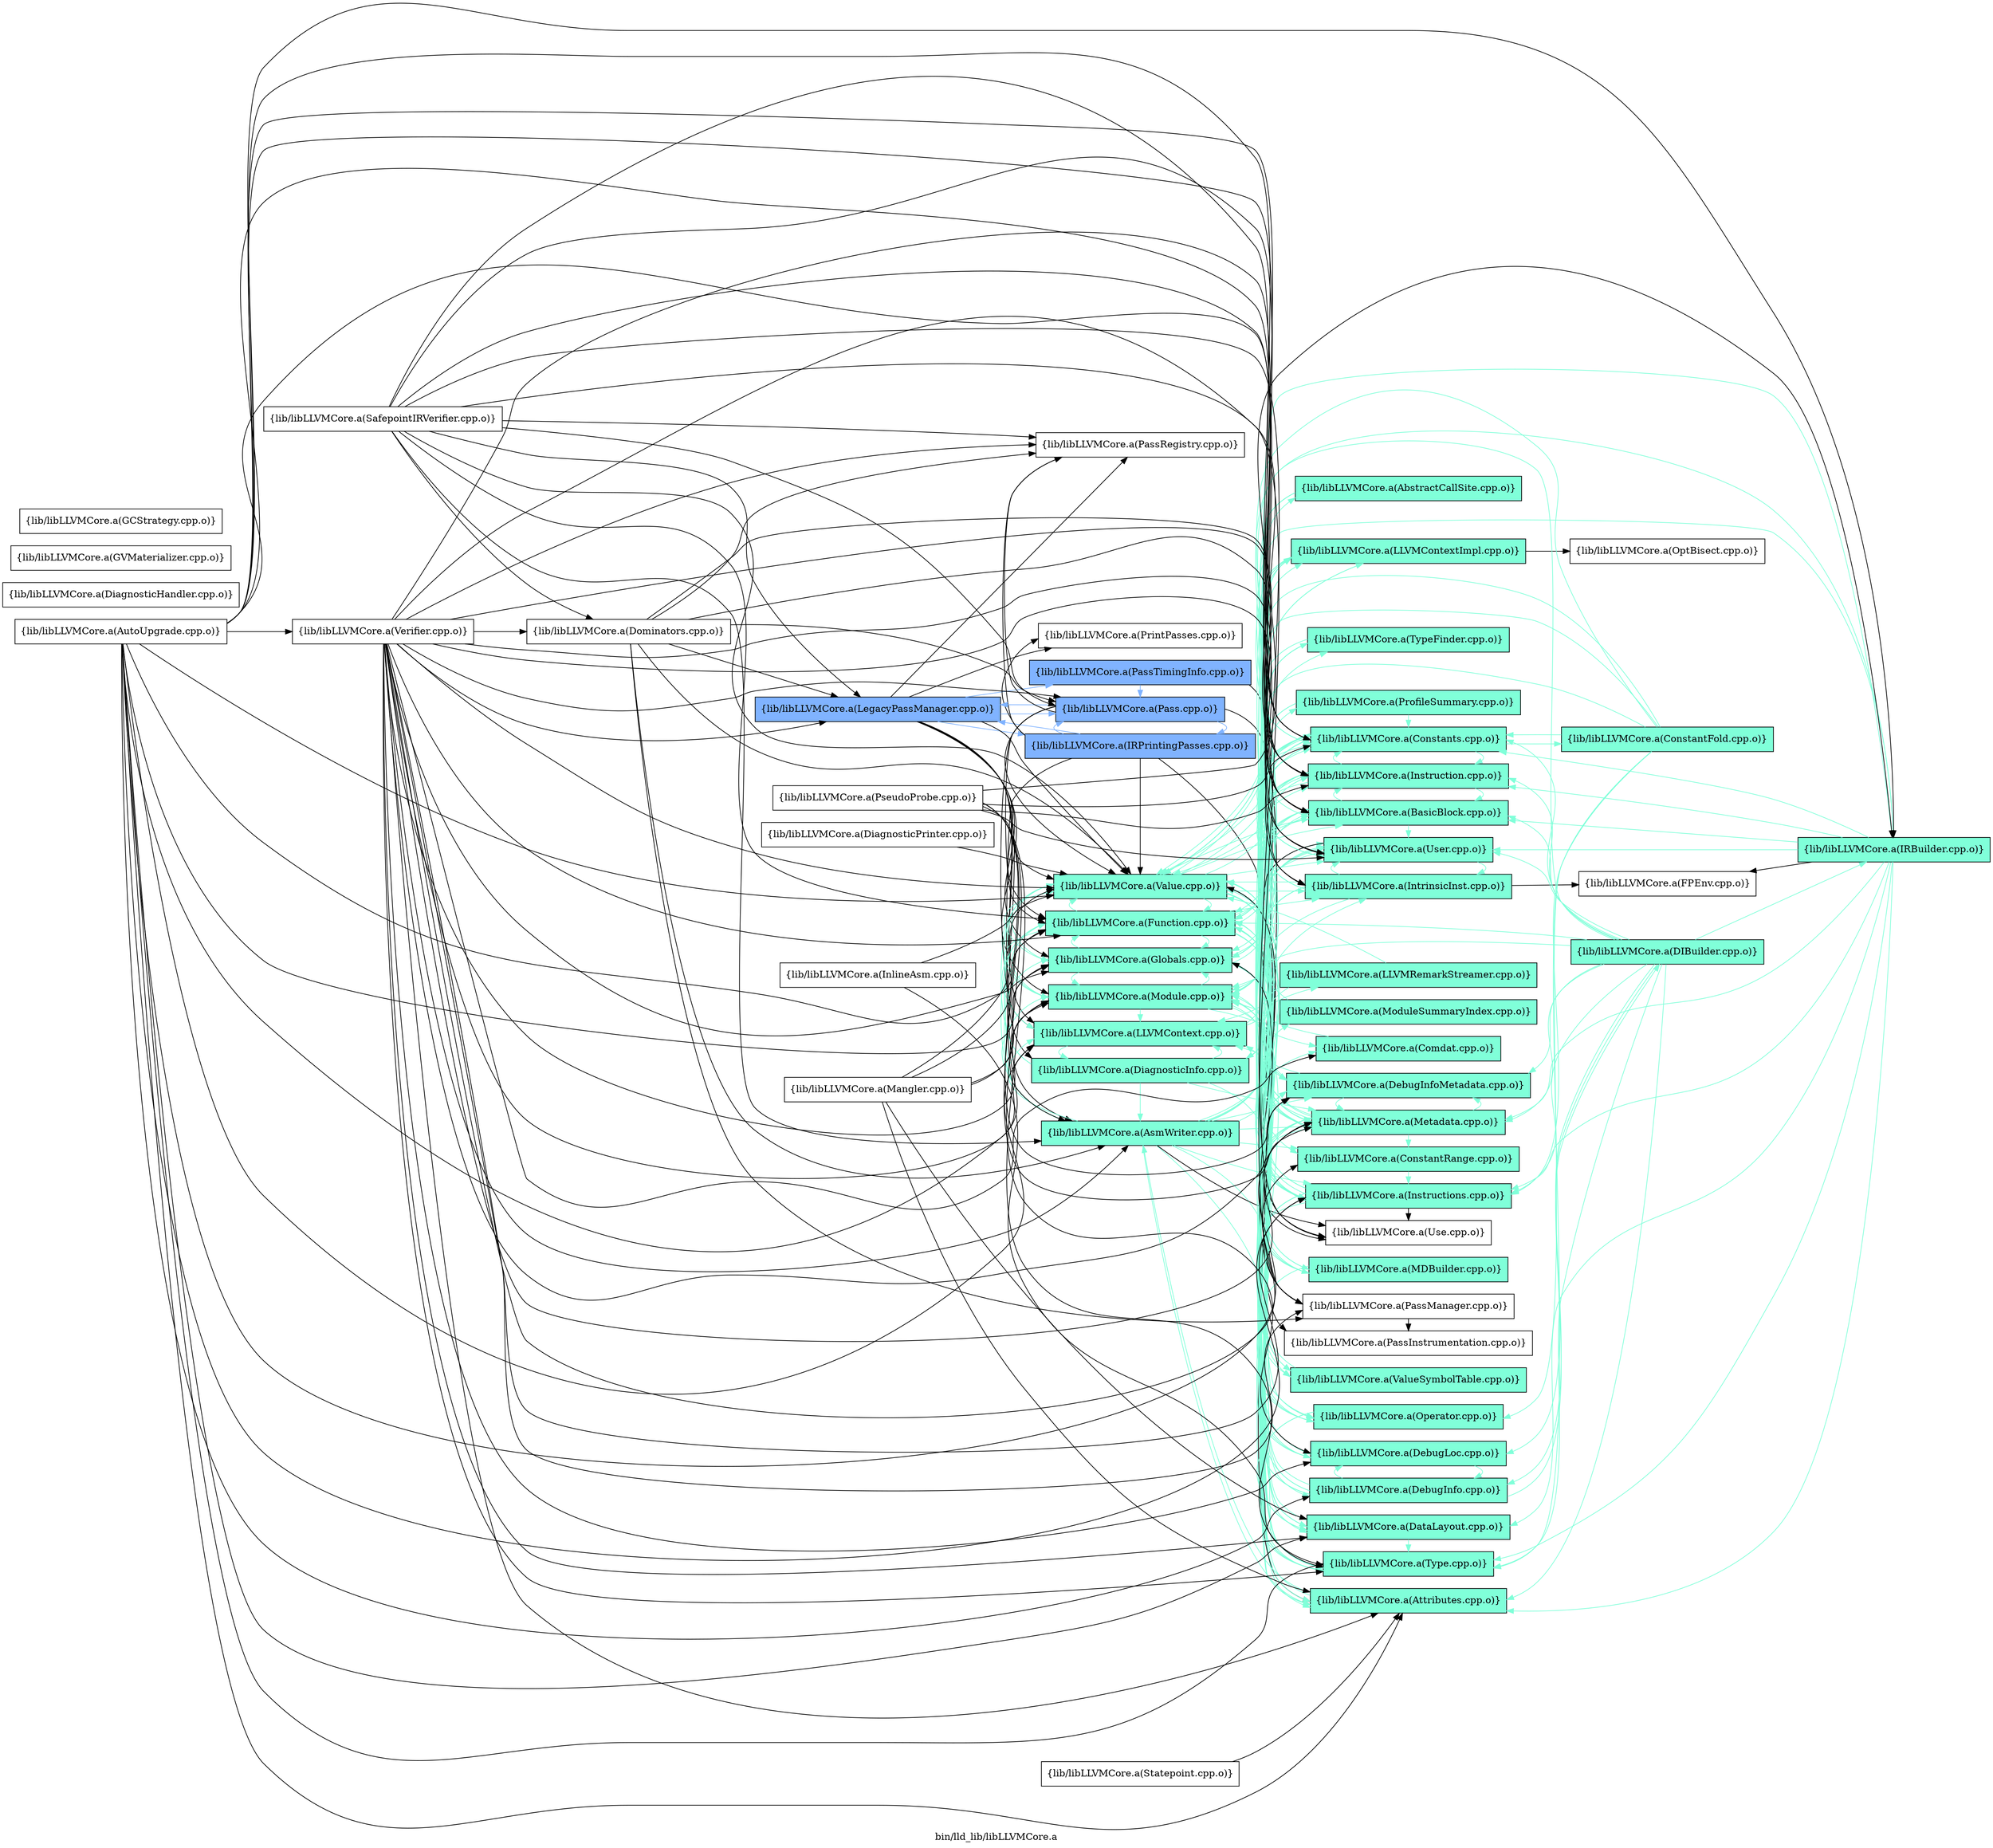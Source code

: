 digraph "bin/lld_lib/libLLVMCore.a" {
	label="bin/lld_lib/libLLVMCore.a";
	rankdir=LR;
	{ rank=same; Node0x55fd7b80a918;  }
	{ rank=same; Node0x55fd7b815278; Node0x55fd7b7fa158; Node0x55fd7b7fd038; Node0x55fd7b7fbdc8; Node0x55fd7b7faab8; Node0x55fd7b7f7a98; Node0x55fd7b80fbe8; Node0x55fd7b819a58; Node0x55fd7b8186a8; Node0x55fd7b816588; Node0x55fd7b819d28; Node0x55fd7b813ec8;  }
	{ rank=same; Node0x55fd7b814fa8; Node0x55fd7b803c08; Node0x55fd7b803b18; Node0x55fd7b8027b8; Node0x55fd7b801fe8; Node0x55fd7b801818; Node0x55fd7b7f84e8; Node0x55fd7b7f9348; Node0x55fd7b7f6d28; Node0x55fd7b812208; Node0x55fd7b810958; Node0x55fd7b810c28; Node0x55fd7b812118; Node0x55fd7b812438; Node0x55fd7b80fdc8; Node0x55fd7b810d68; Node0x55fd7b8146e8; Node0x55fd7b8171b8; Node0x55fd7b801228; Node0x55fd7b8085c8; Node0x55fd7b813bf8; Node0x55fd7b817758; Node0x55fd7b7f81c8; Node0x55fd7b80a198; Node0x55fd7b818298; Node0x55fd7b817a28; Node0x55fd7b801f98;  }
	{ rank=same; Node0x55fd7b8060e8; Node0x55fd7b800558; Node0x55fd7b8188d8; Node0x55fd7b802e48;  }

	Node0x55fd7b80a918 [shape=record,shape=box,group=2,style=filled,fillcolor="0.600000 0.5 1",label="{lib/libLLVMCore.a(LegacyPassManager.cpp.o)}"];
	Node0x55fd7b80a918 -> Node0x55fd7b815278;
	Node0x55fd7b80a918 -> Node0x55fd7b7fa158;
	Node0x55fd7b80a918 -> Node0x55fd7b7fd038;
	Node0x55fd7b80a918 -> Node0x55fd7b7fbdc8;
	Node0x55fd7b80a918 -> Node0x55fd7b7faab8[color="0.600000 0.5 1"];
	Node0x55fd7b80a918 -> Node0x55fd7b7f7a98;
	Node0x55fd7b80a918 -> Node0x55fd7b80fbe8;
	Node0x55fd7b80a918 -> Node0x55fd7b819a58[color="0.600000 0.5 1"];
	Node0x55fd7b80a918 -> Node0x55fd7b8186a8;
	Node0x55fd7b80a918 -> Node0x55fd7b816588[color="0.600000 0.5 1"];
	Node0x55fd7b80a918 -> Node0x55fd7b819d28;
	Node0x55fd7b80a918 -> Node0x55fd7b813ec8;
	Node0x55fd7b80fbe8 [shape=record,shape=box,group=1,style=filled,fillcolor="0.450000 0.5 1",label="{lib/libLLVMCore.a(Module.cpp.o)}"];
	Node0x55fd7b80fbe8 -> Node0x55fd7b803b18[color="0.450000 0.5 1"];
	Node0x55fd7b80fbe8 -> Node0x55fd7b801fe8[color="0.450000 0.5 1"];
	Node0x55fd7b80fbe8 -> Node0x55fd7b801228[color="0.450000 0.5 1"];
	Node0x55fd7b80fbe8 -> Node0x55fd7b7fd038[color="0.450000 0.5 1"];
	Node0x55fd7b80fbe8 -> Node0x55fd7b7fbdc8[color="0.450000 0.5 1"];
	Node0x55fd7b80fbe8 -> Node0x55fd7b7f7a98[color="0.450000 0.5 1"];
	Node0x55fd7b80fbe8 -> Node0x55fd7b812208[color="0.450000 0.5 1"];
	Node0x55fd7b80fbe8 -> Node0x55fd7b818298[color="0.450000 0.5 1"];
	Node0x55fd7b80fbe8 -> Node0x55fd7b812118[color="0.450000 0.5 1"];
	Node0x55fd7b80fbe8 -> Node0x55fd7b812438[color="0.450000 0.5 1"];
	Node0x55fd7b80fbe8 -> Node0x55fd7b810d68[color="0.450000 0.5 1"];
	Node0x55fd7b80fbe8 -> Node0x55fd7b813ec8[color="0.450000 0.5 1"];
	Node0x55fd7b80fbe8 -> Node0x55fd7b813bf8[color="0.450000 0.5 1"];
	Node0x55fd7b819a58 [shape=record,shape=box,group=2,style=filled,fillcolor="0.600000 0.5 1",label="{lib/libLLVMCore.a(Pass.cpp.o)}"];
	Node0x55fd7b819a58 -> Node0x55fd7b814fa8;
	Node0x55fd7b819a58 -> Node0x55fd7b7fd038;
	Node0x55fd7b819a58 -> Node0x55fd7b7faab8[color="0.600000 0.5 1"];
	Node0x55fd7b819a58 -> Node0x55fd7b7f7a98;
	Node0x55fd7b819a58 -> Node0x55fd7b80a918[color="0.600000 0.5 1"];
	Node0x55fd7b819a58 -> Node0x55fd7b8186a8;
	Node0x55fd7b819a58 -> Node0x55fd7b813ec8;
	Node0x55fd7b813ec8 [shape=record,shape=box,group=1,style=filled,fillcolor="0.450000 0.5 1",label="{lib/libLLVMCore.a(Value.cpp.o)}"];
	Node0x55fd7b813ec8 -> Node0x55fd7b814fa8[color="0.450000 0.5 1"];
	Node0x55fd7b813ec8 -> Node0x55fd7b803c08[color="0.450000 0.5 1"];
	Node0x55fd7b813ec8 -> Node0x55fd7b801fe8[color="0.450000 0.5 1"];
	Node0x55fd7b813ec8 -> Node0x55fd7b801228[color="0.450000 0.5 1"];
	Node0x55fd7b813ec8 -> Node0x55fd7b801f98[color="0.450000 0.5 1"];
	Node0x55fd7b813ec8 -> Node0x55fd7b7fd038[color="0.450000 0.5 1"];
	Node0x55fd7b813ec8 -> Node0x55fd7b7fbdc8[color="0.450000 0.5 1"];
	Node0x55fd7b813ec8 -> Node0x55fd7b7f84e8[color="0.450000 0.5 1"];
	Node0x55fd7b813ec8 -> Node0x55fd7b7f9348[color="0.450000 0.5 1"];
	Node0x55fd7b813ec8 -> Node0x55fd7b7f6d28[color="0.450000 0.5 1"];
	Node0x55fd7b813ec8 -> Node0x55fd7b7f7a98[color="0.450000 0.5 1"];
	Node0x55fd7b813ec8 -> Node0x55fd7b7f81c8[color="0.450000 0.5 1"];
	Node0x55fd7b813ec8 -> Node0x55fd7b812208[color="0.450000 0.5 1"];
	Node0x55fd7b813ec8 -> Node0x55fd7b810c28[color="0.450000 0.5 1"];
	Node0x55fd7b813ec8 -> Node0x55fd7b812118[color="0.450000 0.5 1"];
	Node0x55fd7b813ec8 -> Node0x55fd7b80fdc8;
	Node0x55fd7b813ec8 -> Node0x55fd7b810d68[color="0.450000 0.5 1"];
	Node0x55fd7b813ec8 -> Node0x55fd7b813bf8[color="0.450000 0.5 1"];
	Node0x55fd7b814fa8 [shape=record,shape=box,group=1,style=filled,fillcolor="0.450000 0.5 1",label="{lib/libLLVMCore.a(Attributes.cpp.o)}"];
	Node0x55fd7b814fa8 -> Node0x55fd7b815278[color="0.450000 0.5 1"];
	Node0x55fd7b814fa8 -> Node0x55fd7b7fd038[color="0.450000 0.5 1"];
	Node0x55fd7b801fe8 [shape=record,shape=box,group=1,style=filled,fillcolor="0.450000 0.5 1",label="{lib/libLLVMCore.a(Constants.cpp.o)}"];
	Node0x55fd7b801fe8 -> Node0x55fd7b8060e8[color="0.450000 0.5 1"];
	Node0x55fd7b801fe8 -> Node0x55fd7b7fd038[color="0.450000 0.5 1"];
	Node0x55fd7b801fe8 -> Node0x55fd7b7fbdc8[color="0.450000 0.5 1"];
	Node0x55fd7b801fe8 -> Node0x55fd7b7f84e8[color="0.450000 0.5 1"];
	Node0x55fd7b801fe8 -> Node0x55fd7b7f9348[color="0.450000 0.5 1"];
	Node0x55fd7b801fe8 -> Node0x55fd7b810c28[color="0.450000 0.5 1"];
	Node0x55fd7b801fe8 -> Node0x55fd7b812118[color="0.450000 0.5 1"];
	Node0x55fd7b801fe8 -> Node0x55fd7b810d68[color="0.450000 0.5 1"];
	Node0x55fd7b801fe8 -> Node0x55fd7b813ec8[color="0.450000 0.5 1"];
	Node0x55fd7b811df8 [shape=record,shape=box,group=0,label="{lib/libLLVMCore.a(Mangler.cpp.o)}"];
	Node0x55fd7b811df8 -> Node0x55fd7b814fa8;
	Node0x55fd7b811df8 -> Node0x55fd7b801228;
	Node0x55fd7b811df8 -> Node0x55fd7b7fd038;
	Node0x55fd7b811df8 -> Node0x55fd7b7fbdc8;
	Node0x55fd7b811df8 -> Node0x55fd7b80fbe8;
	Node0x55fd7b811df8 -> Node0x55fd7b813ec8;
	Node0x55fd7b812208 [shape=record,shape=box,group=1,style=filled,fillcolor="0.450000 0.5 1",label="{lib/libLLVMCore.a(Metadata.cpp.o)}"];
	Node0x55fd7b812208 -> Node0x55fd7b8027b8[color="0.450000 0.5 1"];
	Node0x55fd7b812208 -> Node0x55fd7b801fe8[color="0.450000 0.5 1"];
	Node0x55fd7b812208 -> Node0x55fd7b801818[color="0.450000 0.5 1"];
	Node0x55fd7b812208 -> Node0x55fd7b8146e8[color="0.450000 0.5 1"];
	Node0x55fd7b812208 -> Node0x55fd7b7f7a98[color="0.450000 0.5 1"];
	Node0x55fd7b812208 -> Node0x55fd7b7f81c8[color="0.450000 0.5 1"];
	Node0x55fd7b812208 -> Node0x55fd7b8085c8[color="0.450000 0.5 1"];
	Node0x55fd7b812208 -> Node0x55fd7b80fbe8[color="0.450000 0.5 1"];
	Node0x55fd7b812208 -> Node0x55fd7b812118[color="0.450000 0.5 1"];
	Node0x55fd7b812208 -> Node0x55fd7b813ec8[color="0.450000 0.5 1"];
	Node0x55fd7b801228 [shape=record,shape=box,group=1,style=filled,fillcolor="0.450000 0.5 1",label="{lib/libLLVMCore.a(DataLayout.cpp.o)}"];
	Node0x55fd7b801228 -> Node0x55fd7b7fbdc8[color="0.450000 0.5 1"];
	Node0x55fd7b801228 -> Node0x55fd7b80fbe8[color="0.450000 0.5 1"];
	Node0x55fd7b801228 -> Node0x55fd7b812118[color="0.450000 0.5 1"];
	Node0x55fd7b7fa158 [shape=record,shape=box,group=1,style=filled,fillcolor="0.450000 0.5 1",label="{lib/libLLVMCore.a(DiagnosticInfo.cpp.o)}"];
	Node0x55fd7b7fa158 -> Node0x55fd7b815278[color="0.450000 0.5 1"];
	Node0x55fd7b7fa158 -> Node0x55fd7b8146e8[color="0.450000 0.5 1"];
	Node0x55fd7b7fa158 -> Node0x55fd7b7fd038[color="0.450000 0.5 1"];
	Node0x55fd7b7fa158 -> Node0x55fd7b7f84e8[color="0.450000 0.5 1"];
	Node0x55fd7b7fa158 -> Node0x55fd7b7f7a98[color="0.450000 0.5 1"];
	Node0x55fd7b7fa158 -> Node0x55fd7b812208[color="0.450000 0.5 1"];
	Node0x55fd7b7fa158 -> Node0x55fd7b813ec8[color="0.450000 0.5 1"];
	Node0x55fd7b7fd038 [shape=record,shape=box,group=1,style=filled,fillcolor="0.450000 0.5 1",label="{lib/libLLVMCore.a(Function.cpp.o)}"];
	Node0x55fd7b7fd038 -> Node0x55fd7b8171b8[color="0.450000 0.5 1"];
	Node0x55fd7b7fd038 -> Node0x55fd7b814fa8[color="0.450000 0.5 1"];
	Node0x55fd7b7fd038 -> Node0x55fd7b803c08[color="0.450000 0.5 1"];
	Node0x55fd7b7fd038 -> Node0x55fd7b801fe8[color="0.450000 0.5 1"];
	Node0x55fd7b7fd038 -> Node0x55fd7b801228[color="0.450000 0.5 1"];
	Node0x55fd7b7fd038 -> Node0x55fd7b7fbdc8[color="0.450000 0.5 1"];
	Node0x55fd7b7fd038 -> Node0x55fd7b7f9348[color="0.450000 0.5 1"];
	Node0x55fd7b7fd038 -> Node0x55fd7b7f6d28[color="0.450000 0.5 1"];
	Node0x55fd7b7fd038 -> Node0x55fd7b7f7a98[color="0.450000 0.5 1"];
	Node0x55fd7b7fd038 -> Node0x55fd7b8085c8[color="0.450000 0.5 1"];
	Node0x55fd7b7fd038 -> Node0x55fd7b812208[color="0.450000 0.5 1"];
	Node0x55fd7b7fd038 -> Node0x55fd7b80fbe8[color="0.450000 0.5 1"];
	Node0x55fd7b7fd038 -> Node0x55fd7b812118[color="0.450000 0.5 1"];
	Node0x55fd7b7fd038 -> Node0x55fd7b810d68[color="0.450000 0.5 1"];
	Node0x55fd7b7fd038 -> Node0x55fd7b813ec8[color="0.450000 0.5 1"];
	Node0x55fd7b7fd038 -> Node0x55fd7b813bf8[color="0.450000 0.5 1"];
	Node0x55fd7b7fbdc8 [shape=record,shape=box,group=1,style=filled,fillcolor="0.450000 0.5 1",label="{lib/libLLVMCore.a(Globals.cpp.o)}"];
	Node0x55fd7b7fbdc8 -> Node0x55fd7b8027b8[color="0.450000 0.5 1"];
	Node0x55fd7b7fbdc8 -> Node0x55fd7b801fe8[color="0.450000 0.5 1"];
	Node0x55fd7b7fbdc8 -> Node0x55fd7b7fd038[color="0.450000 0.5 1"];
	Node0x55fd7b7fbdc8 -> Node0x55fd7b812208[color="0.450000 0.5 1"];
	Node0x55fd7b7fbdc8 -> Node0x55fd7b80fbe8[color="0.450000 0.5 1"];
	Node0x55fd7b7fbdc8 -> Node0x55fd7b812118[color="0.450000 0.5 1"];
	Node0x55fd7b7fbdc8 -> Node0x55fd7b810d68[color="0.450000 0.5 1"];
	Node0x55fd7b7fbdc8 -> Node0x55fd7b813ec8[color="0.450000 0.5 1"];
	Node0x55fd7b800468 [shape=record,shape=box,group=1,style=filled,fillcolor="0.450000 0.5 1",label="{lib/libLLVMCore.a(IRBuilder.cpp.o)}"];
	Node0x55fd7b800468 -> Node0x55fd7b814fa8[color="0.450000 0.5 1"];
	Node0x55fd7b800468 -> Node0x55fd7b803c08[color="0.450000 0.5 1"];
	Node0x55fd7b800468 -> Node0x55fd7b801fe8[color="0.450000 0.5 1"];
	Node0x55fd7b800468 -> Node0x55fd7b801228[color="0.450000 0.5 1"];
	Node0x55fd7b800468 -> Node0x55fd7b7fd038[color="0.450000 0.5 1"];
	Node0x55fd7b800468 -> Node0x55fd7b7fbdc8[color="0.450000 0.5 1"];
	Node0x55fd7b800468 -> Node0x55fd7b800558;
	Node0x55fd7b800468 -> Node0x55fd7b7f84e8[color="0.450000 0.5 1"];
	Node0x55fd7b800468 -> Node0x55fd7b7f9348[color="0.450000 0.5 1"];
	Node0x55fd7b800468 -> Node0x55fd7b812208[color="0.450000 0.5 1"];
	Node0x55fd7b800468 -> Node0x55fd7b812118[color="0.450000 0.5 1"];
	Node0x55fd7b800468 -> Node0x55fd7b810d68[color="0.450000 0.5 1"];
	Node0x55fd7b800468 -> Node0x55fd7b813ec8[color="0.450000 0.5 1"];
	Node0x55fd7b7f82b8 [shape=record,shape=box,group=0,label="{lib/libLLVMCore.a(InlineAsm.cpp.o)}"];
	Node0x55fd7b7f82b8 -> Node0x55fd7b812118;
	Node0x55fd7b7f82b8 -> Node0x55fd7b813ec8;
	Node0x55fd7b7f84e8 [shape=record,shape=box,group=1,style=filled,fillcolor="0.450000 0.5 1",label="{lib/libLLVMCore.a(Instruction.cpp.o)}"];
	Node0x55fd7b7f84e8 -> Node0x55fd7b814fa8[color="0.450000 0.5 1"];
	Node0x55fd7b7f84e8 -> Node0x55fd7b803c08[color="0.450000 0.5 1"];
	Node0x55fd7b7f84e8 -> Node0x55fd7b801fe8[color="0.450000 0.5 1"];
	Node0x55fd7b7f84e8 -> Node0x55fd7b7f9348[color="0.450000 0.5 1"];
	Node0x55fd7b7f84e8 -> Node0x55fd7b812208[color="0.450000 0.5 1"];
	Node0x55fd7b7f84e8 -> Node0x55fd7b810d68[color="0.450000 0.5 1"];
	Node0x55fd7b7f84e8 -> Node0x55fd7b813ec8[color="0.450000 0.5 1"];
	Node0x55fd7b7f9348 [shape=record,shape=box,group=1,style=filled,fillcolor="0.450000 0.5 1",label="{lib/libLLVMCore.a(Instructions.cpp.o)}"];
	Node0x55fd7b7f9348 -> Node0x55fd7b814fa8[color="0.450000 0.5 1"];
	Node0x55fd7b7f9348 -> Node0x55fd7b803c08[color="0.450000 0.5 1"];
	Node0x55fd7b7f9348 -> Node0x55fd7b801fe8[color="0.450000 0.5 1"];
	Node0x55fd7b7f9348 -> Node0x55fd7b801228[color="0.450000 0.5 1"];
	Node0x55fd7b7f9348 -> Node0x55fd7b7fd038[color="0.450000 0.5 1"];
	Node0x55fd7b7f9348 -> Node0x55fd7b7f84e8[color="0.450000 0.5 1"];
	Node0x55fd7b7f9348 -> Node0x55fd7b7f81c8[color="0.450000 0.5 1"];
	Node0x55fd7b7f9348 -> Node0x55fd7b8085c8[color="0.450000 0.5 1"];
	Node0x55fd7b7f9348 -> Node0x55fd7b812208[color="0.450000 0.5 1"];
	Node0x55fd7b7f9348 -> Node0x55fd7b80fbe8[color="0.450000 0.5 1"];
	Node0x55fd7b7f9348 -> Node0x55fd7b810c28[color="0.450000 0.5 1"];
	Node0x55fd7b7f9348 -> Node0x55fd7b812118[color="0.450000 0.5 1"];
	Node0x55fd7b7f9348 -> Node0x55fd7b80fdc8;
	Node0x55fd7b7f9348 -> Node0x55fd7b810d68[color="0.450000 0.5 1"];
	Node0x55fd7b7f9348 -> Node0x55fd7b813ec8[color="0.450000 0.5 1"];
	Node0x55fd7b7f7a98 [shape=record,shape=box,group=1,style=filled,fillcolor="0.450000 0.5 1",label="{lib/libLLVMCore.a(LLVMContext.cpp.o)}"];
	Node0x55fd7b7f7a98 -> Node0x55fd7b7fa158[color="0.450000 0.5 1"];
	Node0x55fd7b7f7a98 -> Node0x55fd7b7f81c8[color="0.450000 0.5 1"];
	Node0x55fd7b7f7a98 -> Node0x55fd7b80a198[color="0.450000 0.5 1"];
	Node0x55fd7b812118 [shape=record,shape=box,group=1,style=filled,fillcolor="0.450000 0.5 1",label="{lib/libLLVMCore.a(Type.cpp.o)}"];
	Node0x55fd7b812118 -> Node0x55fd7b801fe8[color="0.450000 0.5 1"];
	Node0x55fd7b810d68 [shape=record,shape=box,group=1,style=filled,fillcolor="0.450000 0.5 1",label="{lib/libLLVMCore.a(User.cpp.o)}"];
	Node0x55fd7b810d68 -> Node0x55fd7b7f6d28[color="0.450000 0.5 1"];
	Node0x55fd7b810d68 -> Node0x55fd7b80fdc8;
	Node0x55fd7b803c08 [shape=record,shape=box,group=1,style=filled,fillcolor="0.450000 0.5 1",label="{lib/libLLVMCore.a(BasicBlock.cpp.o)}"];
	Node0x55fd7b803c08 -> Node0x55fd7b801fe8[color="0.450000 0.5 1"];
	Node0x55fd7b803c08 -> Node0x55fd7b7f84e8[color="0.450000 0.5 1"];
	Node0x55fd7b803c08 -> Node0x55fd7b7f9348[color="0.450000 0.5 1"];
	Node0x55fd7b803c08 -> Node0x55fd7b812208[color="0.450000 0.5 1"];
	Node0x55fd7b803c08 -> Node0x55fd7b812118[color="0.450000 0.5 1"];
	Node0x55fd7b803c08 -> Node0x55fd7b810d68[color="0.450000 0.5 1"];
	Node0x55fd7b803c08 -> Node0x55fd7b813ec8[color="0.450000 0.5 1"];
	Node0x55fd7b803c08 -> Node0x55fd7b813bf8[color="0.450000 0.5 1"];
	Node0x55fd7b7f6d28 [shape=record,shape=box,group=1,style=filled,fillcolor="0.450000 0.5 1",label="{lib/libLLVMCore.a(IntrinsicInst.cpp.o)}"];
	Node0x55fd7b7f6d28 -> Node0x55fd7b803c08[color="0.450000 0.5 1"];
	Node0x55fd7b7f6d28 -> Node0x55fd7b801fe8[color="0.450000 0.5 1"];
	Node0x55fd7b7f6d28 -> Node0x55fd7b801228[color="0.450000 0.5 1"];
	Node0x55fd7b7f6d28 -> Node0x55fd7b801818[color="0.450000 0.5 1"];
	Node0x55fd7b7f6d28 -> Node0x55fd7b800558;
	Node0x55fd7b7f6d28 -> Node0x55fd7b7f84e8[color="0.450000 0.5 1"];
	Node0x55fd7b7f6d28 -> Node0x55fd7b7f9348[color="0.450000 0.5 1"];
	Node0x55fd7b7f6d28 -> Node0x55fd7b812208[color="0.450000 0.5 1"];
	Node0x55fd7b7f6d28 -> Node0x55fd7b80fbe8[color="0.450000 0.5 1"];
	Node0x55fd7b7f6d28 -> Node0x55fd7b812118[color="0.450000 0.5 1"];
	Node0x55fd7b7f6d28 -> Node0x55fd7b810d68[color="0.450000 0.5 1"];
	Node0x55fd7b7f6d28 -> Node0x55fd7b813ec8[color="0.450000 0.5 1"];
	Node0x55fd7b810c28 [shape=record,shape=box,group=1,style=filled,fillcolor="0.450000 0.5 1",label="{lib/libLLVMCore.a(Operator.cpp.o)}"];
	Node0x55fd7b810c28 -> Node0x55fd7b801fe8[color="0.450000 0.5 1"];
	Node0x55fd7b810c28 -> Node0x55fd7b801228[color="0.450000 0.5 1"];
	Node0x55fd7b810c28 -> Node0x55fd7b812118[color="0.450000 0.5 1"];
	Node0x55fd7b801818 [shape=record,shape=box,group=1,style=filled,fillcolor="0.450000 0.5 1",label="{lib/libLLVMCore.a(DebugInfoMetadata.cpp.o)}"];
	Node0x55fd7b801818 -> Node0x55fd7b801fe8[color="0.450000 0.5 1"];
	Node0x55fd7b801818 -> Node0x55fd7b7f7a98[color="0.450000 0.5 1"];
	Node0x55fd7b801818 -> Node0x55fd7b7f81c8[color="0.450000 0.5 1"];
	Node0x55fd7b801818 -> Node0x55fd7b812208[color="0.450000 0.5 1"];
	Node0x55fd7b801818 -> Node0x55fd7b812118[color="0.450000 0.5 1"];
	Node0x55fd7b8027b8 [shape=record,shape=box,group=1,style=filled,fillcolor="0.450000 0.5 1",label="{lib/libLLVMCore.a(ConstantRange.cpp.o)}"];
	Node0x55fd7b8027b8 -> Node0x55fd7b7f9348[color="0.450000 0.5 1"];
	Node0x55fd7b8186a8 [shape=record,shape=box,group=0,label="{lib/libLLVMCore.a(PassRegistry.cpp.o)}"];
	Node0x55fd7b8146e8 [shape=record,shape=box,group=1,style=filled,fillcolor="0.450000 0.5 1",label="{lib/libLLVMCore.a(DebugLoc.cpp.o)}"];
	Node0x55fd7b8146e8 -> Node0x55fd7b801f98[color="0.450000 0.5 1"];
	Node0x55fd7b8146e8 -> Node0x55fd7b801818[color="0.450000 0.5 1"];
	Node0x55fd7b8146e8 -> Node0x55fd7b812208[color="0.450000 0.5 1"];
	Node0x55fd7b7fd768 [shape=record,shape=box,group=0,label="{lib/libLLVMCore.a(Dominators.cpp.o)}"];
	Node0x55fd7b7fd768 -> Node0x55fd7b815278;
	Node0x55fd7b7fd768 -> Node0x55fd7b803c08;
	Node0x55fd7b7fd768 -> Node0x55fd7b7f84e8;
	Node0x55fd7b7fd768 -> Node0x55fd7b80a918;
	Node0x55fd7b7fd768 -> Node0x55fd7b819a58;
	Node0x55fd7b7fd768 -> Node0x55fd7b817758;
	Node0x55fd7b7fd768 -> Node0x55fd7b8186a8;
	Node0x55fd7b7fd768 -> Node0x55fd7b813ec8;
	Node0x55fd7b80fdc8 [shape=record,shape=box,group=0,label="{lib/libLLVMCore.a(Use.cpp.o)}"];
	Node0x55fd7b815278 [shape=record,shape=box,group=1,style=filled,fillcolor="0.450000 0.5 1",label="{lib/libLLVMCore.a(AsmWriter.cpp.o)}"];
	Node0x55fd7b815278 -> Node0x55fd7b814fa8[color="0.450000 0.5 1"];
	Node0x55fd7b815278 -> Node0x55fd7b803c08[color="0.450000 0.5 1"];
	Node0x55fd7b815278 -> Node0x55fd7b803b18[color="0.450000 0.5 1"];
	Node0x55fd7b815278 -> Node0x55fd7b8027b8[color="0.450000 0.5 1"];
	Node0x55fd7b815278 -> Node0x55fd7b801fe8[color="0.450000 0.5 1"];
	Node0x55fd7b815278 -> Node0x55fd7b801818[color="0.450000 0.5 1"];
	Node0x55fd7b815278 -> Node0x55fd7b7fd038[color="0.450000 0.5 1"];
	Node0x55fd7b815278 -> Node0x55fd7b7fbdc8[color="0.450000 0.5 1"];
	Node0x55fd7b815278 -> Node0x55fd7b7f84e8[color="0.450000 0.5 1"];
	Node0x55fd7b815278 -> Node0x55fd7b7f9348[color="0.450000 0.5 1"];
	Node0x55fd7b815278 -> Node0x55fd7b7f6d28[color="0.450000 0.5 1"];
	Node0x55fd7b815278 -> Node0x55fd7b7f7a98[color="0.450000 0.5 1"];
	Node0x55fd7b815278 -> Node0x55fd7b812208[color="0.450000 0.5 1"];
	Node0x55fd7b815278 -> Node0x55fd7b80fbe8[color="0.450000 0.5 1"];
	Node0x55fd7b815278 -> Node0x55fd7b810958[color="0.450000 0.5 1"];
	Node0x55fd7b815278 -> Node0x55fd7b810c28[color="0.450000 0.5 1"];
	Node0x55fd7b815278 -> Node0x55fd7b812118[color="0.450000 0.5 1"];
	Node0x55fd7b815278 -> Node0x55fd7b812438[color="0.450000 0.5 1"];
	Node0x55fd7b815278 -> Node0x55fd7b80fdc8;
	Node0x55fd7b815278 -> Node0x55fd7b810d68[color="0.450000 0.5 1"];
	Node0x55fd7b815278 -> Node0x55fd7b813ec8[color="0.450000 0.5 1"];
	Node0x55fd7b803b18 [shape=record,shape=box,group=1,style=filled,fillcolor="0.450000 0.5 1",label="{lib/libLLVMCore.a(Comdat.cpp.o)}"];
	Node0x55fd7b803b18 -> Node0x55fd7b80fbe8[color="0.450000 0.5 1"];
	Node0x55fd7b816588 [shape=record,shape=box,group=2,style=filled,fillcolor="0.600000 0.5 1",label="{lib/libLLVMCore.a(PassTimingInfo.cpp.o)}"];
	Node0x55fd7b816588 -> Node0x55fd7b819a58[color="0.600000 0.5 1"];
	Node0x55fd7b816588 -> Node0x55fd7b817a28;
	Node0x55fd7b801f98 [shape=record,shape=box,group=1,style=filled,fillcolor="0.450000 0.5 1",label="{lib/libLLVMCore.a(DebugInfo.cpp.o)}"];
	Node0x55fd7b801f98 -> Node0x55fd7b802e48[color="0.450000 0.5 1"];
	Node0x55fd7b801f98 -> Node0x55fd7b801818[color="0.450000 0.5 1"];
	Node0x55fd7b801f98 -> Node0x55fd7b8146e8[color="0.450000 0.5 1"];
	Node0x55fd7b801f98 -> Node0x55fd7b7fd038[color="0.450000 0.5 1"];
	Node0x55fd7b801f98 -> Node0x55fd7b7f84e8[color="0.450000 0.5 1"];
	Node0x55fd7b801f98 -> Node0x55fd7b812208[color="0.450000 0.5 1"];
	Node0x55fd7b801f98 -> Node0x55fd7b80fbe8[color="0.450000 0.5 1"];
	Node0x55fd7b801f98 -> Node0x55fd7b813ec8[color="0.450000 0.5 1"];
	Node0x55fd7b811998 [shape=record,shape=box,group=0,label="{lib/libLLVMCore.a(Statepoint.cpp.o)}"];
	Node0x55fd7b811998 -> Node0x55fd7b814fa8;
	Node0x55fd7b8056e8 [shape=record,shape=box,group=0,label="{lib/libLLVMCore.a(AutoUpgrade.cpp.o)}"];
	Node0x55fd7b8056e8 -> Node0x55fd7b814fa8;
	Node0x55fd7b8056e8 -> Node0x55fd7b803c08;
	Node0x55fd7b8056e8 -> Node0x55fd7b801fe8;
	Node0x55fd7b8056e8 -> Node0x55fd7b801228;
	Node0x55fd7b8056e8 -> Node0x55fd7b801f98;
	Node0x55fd7b8056e8 -> Node0x55fd7b7fd038;
	Node0x55fd7b8056e8 -> Node0x55fd7b7fbdc8;
	Node0x55fd7b8056e8 -> Node0x55fd7b800468;
	Node0x55fd7b8056e8 -> Node0x55fd7b7f84e8;
	Node0x55fd7b8056e8 -> Node0x55fd7b7f9348;
	Node0x55fd7b8056e8 -> Node0x55fd7b7f6d28;
	Node0x55fd7b8056e8 -> Node0x55fd7b7f7a98;
	Node0x55fd7b8056e8 -> Node0x55fd7b812208;
	Node0x55fd7b8056e8 -> Node0x55fd7b80fbe8;
	Node0x55fd7b8056e8 -> Node0x55fd7b812118;
	Node0x55fd7b8056e8 -> Node0x55fd7b810d68;
	Node0x55fd7b8056e8 -> Node0x55fd7b813ec8;
	Node0x55fd7b8056e8 -> Node0x55fd7b809bf8;
	Node0x55fd7b7fa6f8 [shape=record,shape=box,group=0,label="{lib/libLLVMCore.a(DiagnosticHandler.cpp.o)}"];
	Node0x55fd7b80a198 [shape=record,shape=box,group=1,style=filled,fillcolor="0.450000 0.5 1",label="{lib/libLLVMCore.a(LLVMRemarkStreamer.cpp.o)}"];
	Node0x55fd7b80a198 -> Node0x55fd7b7fa158[color="0.450000 0.5 1"];
	Node0x55fd7b80a198 -> Node0x55fd7b7f7a98[color="0.450000 0.5 1"];
	Node0x55fd7b80a198 -> Node0x55fd7b813ec8[color="0.450000 0.5 1"];
	Node0x55fd7b810958 [shape=record,shape=box,group=1,style=filled,fillcolor="0.450000 0.5 1",label="{lib/libLLVMCore.a(ModuleSummaryIndex.cpp.o)}"];
	Node0x55fd7b810958 -> Node0x55fd7b813ec8[color="0.450000 0.5 1"];
	Node0x55fd7b817a28 [shape=record,shape=box,group=0,label="{lib/libLLVMCore.a(PassInstrumentation.cpp.o)}"];
	Node0x55fd7b817758 [shape=record,shape=box,group=0,label="{lib/libLLVMCore.a(PassManager.cpp.o)}"];
	Node0x55fd7b817758 -> Node0x55fd7b7fbdc8;
	Node0x55fd7b817758 -> Node0x55fd7b817a28;
	Node0x55fd7b817758 -> Node0x55fd7b813ec8;
	Node0x55fd7b809bf8 [shape=record,shape=box,group=0,label="{lib/libLLVMCore.a(Verifier.cpp.o)}"];
	Node0x55fd7b809bf8 -> Node0x55fd7b815278;
	Node0x55fd7b809bf8 -> Node0x55fd7b814fa8;
	Node0x55fd7b809bf8 -> Node0x55fd7b803c08;
	Node0x55fd7b809bf8 -> Node0x55fd7b803b18;
	Node0x55fd7b809bf8 -> Node0x55fd7b8027b8;
	Node0x55fd7b809bf8 -> Node0x55fd7b801fe8;
	Node0x55fd7b809bf8 -> Node0x55fd7b801228;
	Node0x55fd7b809bf8 -> Node0x55fd7b801818;
	Node0x55fd7b809bf8 -> Node0x55fd7b8146e8;
	Node0x55fd7b809bf8 -> Node0x55fd7b7fd768;
	Node0x55fd7b809bf8 -> Node0x55fd7b7fd038;
	Node0x55fd7b809bf8 -> Node0x55fd7b7fbdc8;
	Node0x55fd7b809bf8 -> Node0x55fd7b7f84e8;
	Node0x55fd7b809bf8 -> Node0x55fd7b7f9348;
	Node0x55fd7b809bf8 -> Node0x55fd7b7f6d28;
	Node0x55fd7b809bf8 -> Node0x55fd7b7f7a98;
	Node0x55fd7b809bf8 -> Node0x55fd7b80a918;
	Node0x55fd7b809bf8 -> Node0x55fd7b812208;
	Node0x55fd7b809bf8 -> Node0x55fd7b80fbe8;
	Node0x55fd7b809bf8 -> Node0x55fd7b819a58;
	Node0x55fd7b809bf8 -> Node0x55fd7b817758;
	Node0x55fd7b809bf8 -> Node0x55fd7b8186a8;
	Node0x55fd7b809bf8 -> Node0x55fd7b812118;
	Node0x55fd7b809bf8 -> Node0x55fd7b810d68;
	Node0x55fd7b809bf8 -> Node0x55fd7b813ec8;
	Node0x55fd7b819d28 [shape=record,shape=box,group=0,label="{lib/libLLVMCore.a(PrintPasses.cpp.o)}"];
	Node0x55fd7b8085c8 [shape=record,shape=box,group=1,style=filled,fillcolor="0.450000 0.5 1",label="{lib/libLLVMCore.a(MDBuilder.cpp.o)}"];
	Node0x55fd7b8085c8 -> Node0x55fd7b801fe8[color="0.450000 0.5 1"];
	Node0x55fd7b8085c8 -> Node0x55fd7b812208[color="0.450000 0.5 1"];
	Node0x55fd7b8085c8 -> Node0x55fd7b812118[color="0.450000 0.5 1"];
	Node0x55fd7b8085c8 -> Node0x55fd7b813ec8[color="0.450000 0.5 1"];
	Node0x55fd7b7faab8 [shape=record,shape=box,group=2,style=filled,fillcolor="0.600000 0.5 1",label="{lib/libLLVMCore.a(IRPrintingPasses.cpp.o)}"];
	Node0x55fd7b7faab8 -> Node0x55fd7b815278;
	Node0x55fd7b7faab8 -> Node0x55fd7b80a918[color="0.600000 0.5 1"];
	Node0x55fd7b7faab8 -> Node0x55fd7b819a58[color="0.600000 0.5 1"];
	Node0x55fd7b7faab8 -> Node0x55fd7b817758;
	Node0x55fd7b7faab8 -> Node0x55fd7b8186a8;
	Node0x55fd7b7faab8 -> Node0x55fd7b819d28;
	Node0x55fd7b7faab8 -> Node0x55fd7b813ec8;
	Node0x55fd7b802e48 [shape=record,shape=box,group=1,style=filled,fillcolor="0.450000 0.5 1",label="{lib/libLLVMCore.a(DIBuilder.cpp.o)}"];
	Node0x55fd7b802e48 -> Node0x55fd7b814fa8[color="0.450000 0.5 1"];
	Node0x55fd7b802e48 -> Node0x55fd7b803c08[color="0.450000 0.5 1"];
	Node0x55fd7b802e48 -> Node0x55fd7b801fe8[color="0.450000 0.5 1"];
	Node0x55fd7b802e48 -> Node0x55fd7b801f98[color="0.450000 0.5 1"];
	Node0x55fd7b802e48 -> Node0x55fd7b801818[color="0.450000 0.5 1"];
	Node0x55fd7b802e48 -> Node0x55fd7b8146e8[color="0.450000 0.5 1"];
	Node0x55fd7b802e48 -> Node0x55fd7b7fd038[color="0.450000 0.5 1"];
	Node0x55fd7b802e48 -> Node0x55fd7b800468[color="0.450000 0.5 1"];
	Node0x55fd7b802e48 -> Node0x55fd7b7f84e8[color="0.450000 0.5 1"];
	Node0x55fd7b802e48 -> Node0x55fd7b7f9348[color="0.450000 0.5 1"];
	Node0x55fd7b802e48 -> Node0x55fd7b812208[color="0.450000 0.5 1"];
	Node0x55fd7b802e48 -> Node0x55fd7b80fbe8[color="0.450000 0.5 1"];
	Node0x55fd7b802e48 -> Node0x55fd7b812118[color="0.450000 0.5 1"];
	Node0x55fd7b802e48 -> Node0x55fd7b810d68[color="0.450000 0.5 1"];
	Node0x55fd7b802e48 -> Node0x55fd7b813ec8[color="0.450000 0.5 1"];
	Node0x55fd7b817578 [shape=record,shape=box,group=0,label="{lib/libLLVMCore.a(SafepointIRVerifier.cpp.o)}"];
	Node0x55fd7b817578 -> Node0x55fd7b815278;
	Node0x55fd7b817578 -> Node0x55fd7b803c08;
	Node0x55fd7b817578 -> Node0x55fd7b801fe8;
	Node0x55fd7b817578 -> Node0x55fd7b7fd768;
	Node0x55fd7b817578 -> Node0x55fd7b7fd038;
	Node0x55fd7b817578 -> Node0x55fd7b7f84e8;
	Node0x55fd7b817578 -> Node0x55fd7b80a918;
	Node0x55fd7b817578 -> Node0x55fd7b819a58;
	Node0x55fd7b817578 -> Node0x55fd7b817758;
	Node0x55fd7b817578 -> Node0x55fd7b8186a8;
	Node0x55fd7b817578 -> Node0x55fd7b80fdc8;
	Node0x55fd7b817578 -> Node0x55fd7b813ec8;
	Node0x55fd7b8188d8 [shape=record,shape=box,group=0,label="{lib/libLLVMCore.a(OptBisect.cpp.o)}"];
	Node0x55fd7b8171b8 [shape=record,shape=box,group=1,style=filled,fillcolor="0.450000 0.5 1",label="{lib/libLLVMCore.a(AbstractCallSite.cpp.o)}"];
	Node0x55fd7b8171b8 -> Node0x55fd7b801fe8[color="0.450000 0.5 1"];
	Node0x55fd7b8171b8 -> Node0x55fd7b7f9348[color="0.450000 0.5 1"];
	Node0x55fd7b8171b8 -> Node0x55fd7b812208[color="0.450000 0.5 1"];
	Node0x55fd7b8171b8 -> Node0x55fd7b810d68[color="0.450000 0.5 1"];
	Node0x55fd7b818298 [shape=record,shape=box,group=1,style=filled,fillcolor="0.450000 0.5 1",label="{lib/libLLVMCore.a(ProfileSummary.cpp.o)}"];
	Node0x55fd7b818298 -> Node0x55fd7b801fe8[color="0.450000 0.5 1"];
	Node0x55fd7b818298 -> Node0x55fd7b812208[color="0.450000 0.5 1"];
	Node0x55fd7b818298 -> Node0x55fd7b812118[color="0.450000 0.5 1"];
	Node0x55fd7b818518 [shape=record,shape=box,group=0,label="{lib/libLLVMCore.a(PseudoProbe.cpp.o)}"];
	Node0x55fd7b818518 -> Node0x55fd7b801fe8;
	Node0x55fd7b818518 -> Node0x55fd7b801818;
	Node0x55fd7b818518 -> Node0x55fd7b8146e8;
	Node0x55fd7b818518 -> Node0x55fd7b800468;
	Node0x55fd7b818518 -> Node0x55fd7b7f84e8;
	Node0x55fd7b818518 -> Node0x55fd7b812208;
	Node0x55fd7b818518 -> Node0x55fd7b812118;
	Node0x55fd7b818518 -> Node0x55fd7b810d68;
	Node0x55fd7b818518 -> Node0x55fd7b813ec8;
	Node0x55fd7b812438 [shape=record,shape=box,group=1,style=filled,fillcolor="0.450000 0.5 1",label="{lib/libLLVMCore.a(TypeFinder.cpp.o)}"];
	Node0x55fd7b812438 -> Node0x55fd7b7fd038[color="0.450000 0.5 1"];
	Node0x55fd7b812438 -> Node0x55fd7b7fbdc8[color="0.450000 0.5 1"];
	Node0x55fd7b812438 -> Node0x55fd7b812208[color="0.450000 0.5 1"];
	Node0x55fd7b7f81c8 [shape=record,shape=box,group=1,style=filled,fillcolor="0.450000 0.5 1",label="{lib/libLLVMCore.a(LLVMContextImpl.cpp.o)}"];
	Node0x55fd7b7f81c8 -> Node0x55fd7b801fe8[color="0.450000 0.5 1"];
	Node0x55fd7b7f81c8 -> Node0x55fd7b801818[color="0.450000 0.5 1"];
	Node0x55fd7b7f81c8 -> Node0x55fd7b812208[color="0.450000 0.5 1"];
	Node0x55fd7b7f81c8 -> Node0x55fd7b80fbe8[color="0.450000 0.5 1"];
	Node0x55fd7b7f81c8 -> Node0x55fd7b8188d8;
	Node0x55fd7b7f81c8 -> Node0x55fd7b810d68[color="0.450000 0.5 1"];
	Node0x55fd7b7f81c8 -> Node0x55fd7b813ec8[color="0.450000 0.5 1"];
	Node0x55fd7b8060e8 [shape=record,shape=box,group=1,style=filled,fillcolor="0.450000 0.5 1",label="{lib/libLLVMCore.a(ConstantFold.cpp.o)}"];
	Node0x55fd7b8060e8 -> Node0x55fd7b801fe8[color="0.450000 0.5 1"];
	Node0x55fd7b8060e8 -> Node0x55fd7b7fd038[color="0.450000 0.5 1"];
	Node0x55fd7b8060e8 -> Node0x55fd7b7fbdc8[color="0.450000 0.5 1"];
	Node0x55fd7b8060e8 -> Node0x55fd7b7f9348[color="0.450000 0.5 1"];
	Node0x55fd7b8060e8 -> Node0x55fd7b80fbe8[color="0.450000 0.5 1"];
	Node0x55fd7b8060e8 -> Node0x55fd7b810c28[color="0.450000 0.5 1"];
	Node0x55fd7b8060e8 -> Node0x55fd7b812118[color="0.450000 0.5 1"];
	Node0x55fd7b8060e8 -> Node0x55fd7b813ec8[color="0.450000 0.5 1"];
	Node0x55fd7b7fc5e8 [shape=record,shape=box,group=0,label="{lib/libLLVMCore.a(GVMaterializer.cpp.o)}"];
	Node0x55fd7b813bf8 [shape=record,shape=box,group=1,style=filled,fillcolor="0.450000 0.5 1",label="{lib/libLLVMCore.a(ValueSymbolTable.cpp.o)}"];
	Node0x55fd7b813bf8 -> Node0x55fd7b813ec8[color="0.450000 0.5 1"];
	Node0x55fd7b7fed98 [shape=record,shape=box,group=0,label="{lib/libLLVMCore.a(DiagnosticPrinter.cpp.o)}"];
	Node0x55fd7b7fed98 -> Node0x55fd7b813ec8;
	Node0x55fd7b7fccc8 [shape=record,shape=box,group=0,label="{lib/libLLVMCore.a(GCStrategy.cpp.o)}"];
	Node0x55fd7b800558 [shape=record,shape=box,group=0,label="{lib/libLLVMCore.a(FPEnv.cpp.o)}"];
}
